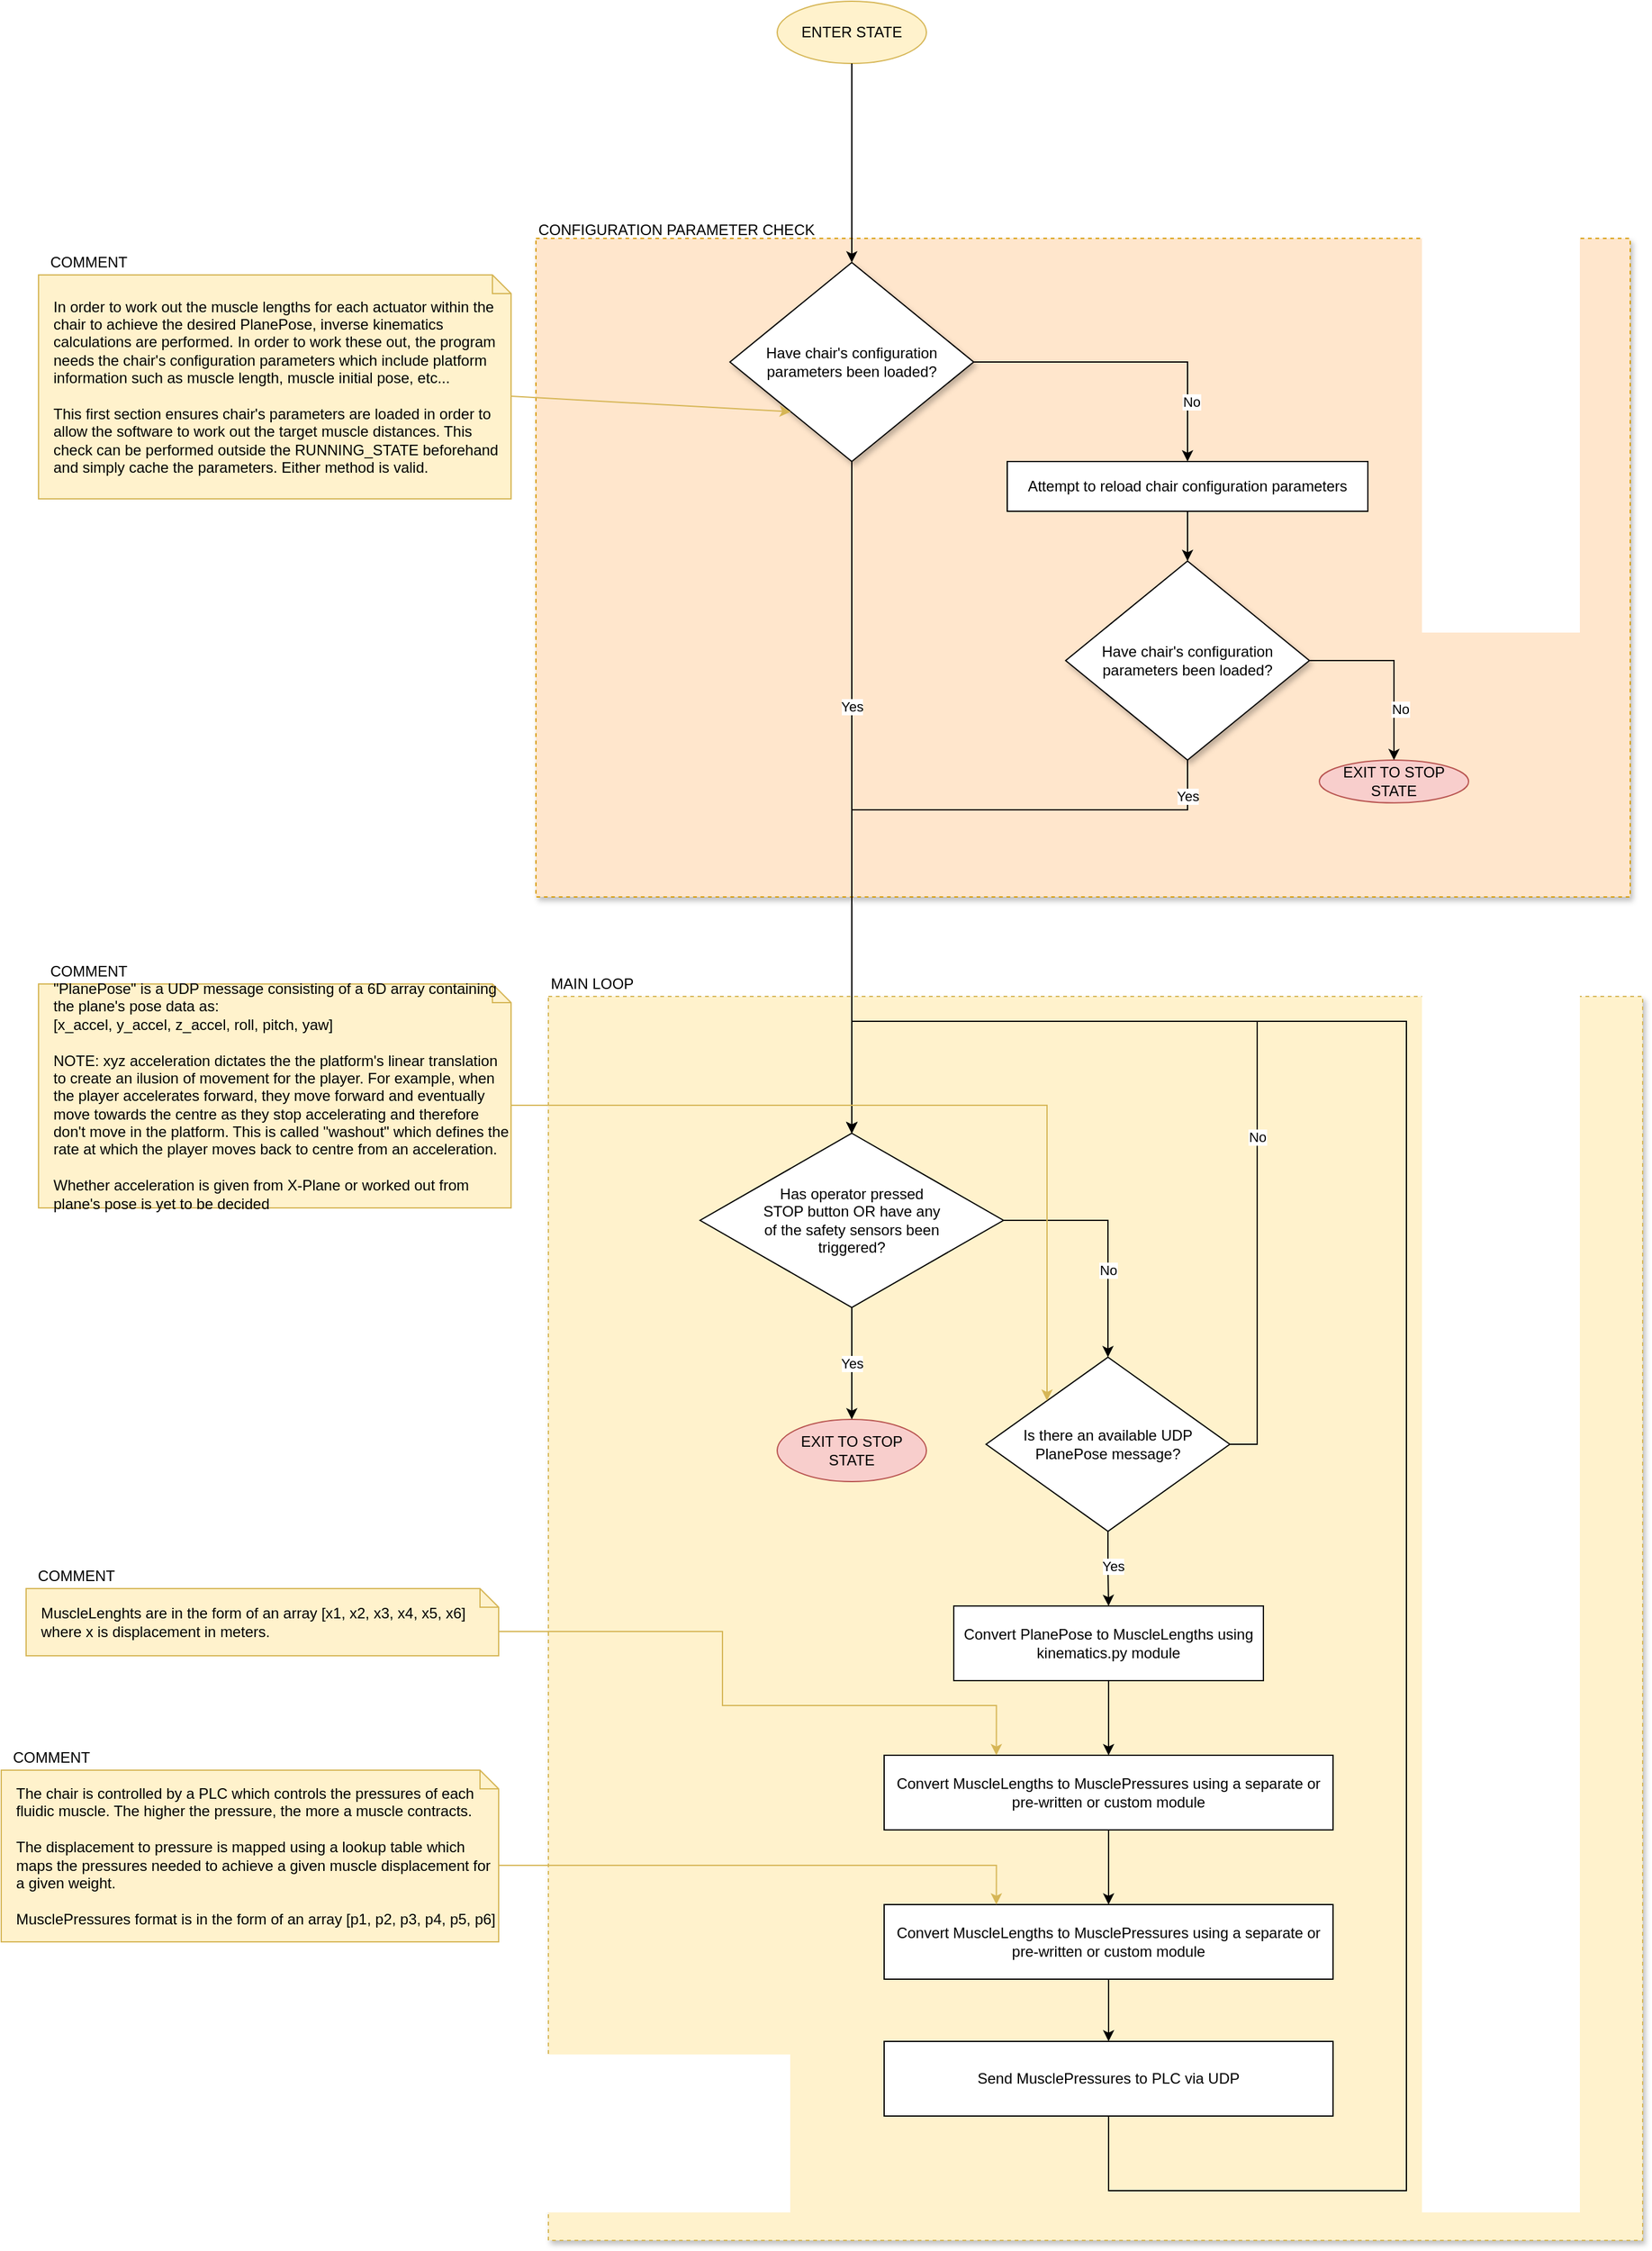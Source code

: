 <mxfile version="13.9.9" type="device"><diagram id="yDqbvoxQ-KwT4kxnPS0H" name="Page-1"><mxGraphModel dx="3003" dy="2743" grid="1" gridSize="10" guides="1" tooltips="1" connect="1" arrows="1" fold="1" page="1" pageScale="1" pageWidth="827" pageHeight="1169" math="0" shadow="0"><root><mxCell id="0"/><mxCell id="1" parent="0"/><mxCell id="LP8kfnl52lesQMISlr4k-54" value="a" style="rounded=0;whiteSpace=wrap;html=1;shadow=1;dashed=1;fillColor=#fff2cc;strokeColor=#d6b656;" vertex="1" parent="1"><mxGeometry x="170" y="630" width="880" height="1000" as="geometry"/></mxCell><mxCell id="LP8kfnl52lesQMISlr4k-45" value="" style="group;" vertex="1" connectable="0" parent="1"><mxGeometry x="150" width="890" height="550" as="geometry"/></mxCell><mxCell id="LP8kfnl52lesQMISlr4k-42" value="" style="rounded=0;whiteSpace=wrap;html=1;shadow=1;dashed=1;fillColor=#ffe6cc;strokeColor=#d79b00;" vertex="1" parent="LP8kfnl52lesQMISlr4k-45"><mxGeometry x="10" y="20.625" width="880" height="529.375" as="geometry"/></mxCell><mxCell id="LP8kfnl52lesQMISlr4k-43" value="CONFIGURATION PARAMETER CHECK" style="text;html=1;strokeColor=none;fillColor=none;align=left;verticalAlign=middle;whiteSpace=wrap;rounded=0;shadow=1;dashed=1;" vertex="1" parent="LP8kfnl52lesQMISlr4k-45"><mxGeometry x="10" y="6.875" width="250" height="13.75" as="geometry"/></mxCell><mxCell id="LP8kfnl52lesQMISlr4k-3" value="EXIT TO STOP STATE" style="ellipse;whiteSpace=wrap;html=1;fillColor=#f8cecc;strokeColor=#b85450;" vertex="1" parent="LP8kfnl52lesQMISlr4k-45"><mxGeometry x="640" y="440.005" width="120" height="34.375" as="geometry"/></mxCell><mxCell id="LP8kfnl52lesQMISlr4k-4" value="Yes" style="edgeStyle=orthogonalEdgeStyle;rounded=0;orthogonalLoop=1;jettySize=auto;html=1;" edge="1" parent="1" source="LP8kfnl52lesQMISlr4k-24" target="LP8kfnl52lesQMISlr4k-73"><mxGeometry x="-0.273" relative="1" as="geometry"><mxPoint x="414" y="860" as="targetPoint"/><mxPoint as="offset"/></mxGeometry></mxCell><mxCell id="LP8kfnl52lesQMISlr4k-1" value="ENTER STATE" style="ellipse;whiteSpace=wrap;html=1;fillColor=#fff2cc;strokeColor=#d6b656;" vertex="1" parent="1"><mxGeometry x="354" y="-170" width="120" height="50" as="geometry"/></mxCell><mxCell id="LP8kfnl52lesQMISlr4k-28" style="edgeStyle=orthogonalEdgeStyle;rounded=0;orthogonalLoop=1;jettySize=auto;html=1;exitX=1;exitY=0.5;exitDx=0;exitDy=0;entryX=0.5;entryY=0;entryDx=0;entryDy=0;" edge="1" parent="1" source="LP8kfnl52lesQMISlr4k-24" target="LP8kfnl52lesQMISlr4k-26"><mxGeometry relative="1" as="geometry"><Array as="points"><mxPoint x="684" y="120"/></Array></mxGeometry></mxCell><mxCell id="LP8kfnl52lesQMISlr4k-29" value="No" style="edgeLabel;html=1;align=center;verticalAlign=middle;resizable=0;points=[];" vertex="1" connectable="0" parent="LP8kfnl52lesQMISlr4k-28"><mxGeometry x="0.615" y="3" relative="1" as="geometry"><mxPoint as="offset"/></mxGeometry></mxCell><mxCell id="LP8kfnl52lesQMISlr4k-24" value="Have chair's configuration parameters been loaded?" style="rhombus;whiteSpace=wrap;html=1;shadow=1;spacing=20;" vertex="1" parent="1"><mxGeometry x="316" y="40" width="196" height="160" as="geometry"/></mxCell><mxCell id="LP8kfnl52lesQMISlr4k-25" value="" style="edgeStyle=orthogonalEdgeStyle;rounded=0;orthogonalLoop=1;jettySize=auto;html=1;" edge="1" parent="1" source="LP8kfnl52lesQMISlr4k-1" target="LP8kfnl52lesQMISlr4k-24"><mxGeometry relative="1" as="geometry"><mxPoint x="414" y="10" as="sourcePoint"/><mxPoint x="414" y="310" as="targetPoint"/></mxGeometry></mxCell><mxCell id="LP8kfnl52lesQMISlr4k-32" value="" style="edgeStyle=orthogonalEdgeStyle;rounded=0;orthogonalLoop=1;jettySize=auto;html=1;" edge="1" parent="1" source="LP8kfnl52lesQMISlr4k-26" target="LP8kfnl52lesQMISlr4k-31"><mxGeometry relative="1" as="geometry"/></mxCell><mxCell id="LP8kfnl52lesQMISlr4k-26" value="Attempt to reload chair configuration parameters" style="rounded=0;whiteSpace=wrap;html=1;" vertex="1" parent="1"><mxGeometry x="539" y="200" width="290" height="40" as="geometry"/></mxCell><mxCell id="LP8kfnl52lesQMISlr4k-33" style="edgeStyle=orthogonalEdgeStyle;rounded=0;orthogonalLoop=1;jettySize=auto;html=1;exitX=1;exitY=0.5;exitDx=0;exitDy=0;entryX=0.5;entryY=0;entryDx=0;entryDy=0;" edge="1" parent="1" source="LP8kfnl52lesQMISlr4k-31" target="LP8kfnl52lesQMISlr4k-3"><mxGeometry relative="1" as="geometry"/></mxCell><mxCell id="LP8kfnl52lesQMISlr4k-34" value="No" style="edgeLabel;html=1;align=center;verticalAlign=middle;resizable=0;points=[];" vertex="1" connectable="0" parent="LP8kfnl52lesQMISlr4k-33"><mxGeometry x="0.447" y="5" relative="1" as="geometry"><mxPoint as="offset"/></mxGeometry></mxCell><mxCell id="LP8kfnl52lesQMISlr4k-36" value="Yes" style="edgeStyle=orthogonalEdgeStyle;rounded=0;orthogonalLoop=1;jettySize=auto;html=1;exitX=0.5;exitY=1;exitDx=0;exitDy=0;entryX=0.5;entryY=0;entryDx=0;entryDy=0;" edge="1" parent="1" source="LP8kfnl52lesQMISlr4k-31" target="LP8kfnl52lesQMISlr4k-73"><mxGeometry x="-0.9" relative="1" as="geometry"><mxPoint x="370" y="830" as="targetPoint"/><Array as="points"><mxPoint x="684" y="480"/><mxPoint x="414" y="480"/></Array><mxPoint as="offset"/></mxGeometry></mxCell><mxCell id="LP8kfnl52lesQMISlr4k-31" value="Have chair's configuration parameters been loaded?" style="rhombus;whiteSpace=wrap;html=1;shadow=1;spacing=20;" vertex="1" parent="1"><mxGeometry x="586" y="280" width="196" height="160" as="geometry"/></mxCell><mxCell id="LP8kfnl52lesQMISlr4k-37" value="" style="endArrow=classic;html=1;entryX=0;entryY=1;entryDx=0;entryDy=0;exitX=0;exitY=0;exitDx=380;exitDy=97.5;exitPerimeter=0;fillColor=#fff2cc;strokeColor=#d6b656;" edge="1" parent="1" source="LP8kfnl52lesQMISlr4k-35" target="LP8kfnl52lesQMISlr4k-24"><mxGeometry width="50" height="50" relative="1" as="geometry"><mxPoint x="190.58" y="185.72" as="sourcePoint"/><mxPoint x="289" y="200" as="targetPoint"/></mxGeometry></mxCell><mxCell id="LP8kfnl52lesQMISlr4k-39" value="" style="group" vertex="1" connectable="0" parent="1"><mxGeometry x="-240" y="600" width="380" height="200" as="geometry"/></mxCell><mxCell id="LP8kfnl52lesQMISlr4k-12" value="&quot;PlanePose&quot; is a UDP message consisting of a 6D array containing the plane's pose data as:&lt;br&gt;[x_accel, y_accel, z_accel, roll, pitch, yaw]&lt;br&gt;&lt;br&gt;NOTE: xyz acceleration dictates the the platform's linear translation to create an ilusion of movement for the player. For example, when the player accelerates forward, they move forward and eventually move towards the centre as they stop accelerating and therefore don't move in the platform. This is called &quot;washout&quot; which defines the rate at which the player moves back to centre from an acceleration.&lt;br&gt;&lt;br&gt;Whether acceleration is given from X-Plane or worked out from plane's pose is yet to be decided" style="shape=note;size=15;align=left;spacingLeft=10;html=1;whiteSpace=wrap;fillColor=#fff2cc;strokeColor=#d6b656;" vertex="1" parent="LP8kfnl52lesQMISlr4k-39"><mxGeometry y="20" width="380" height="180" as="geometry"/></mxCell><mxCell id="LP8kfnl52lesQMISlr4k-38" value="COMMENT" style="text;html=1;align=center;verticalAlign=middle;resizable=0;points=[];autosize=1;" vertex="1" parent="LP8kfnl52lesQMISlr4k-39"><mxGeometry width="80" height="20" as="geometry"/></mxCell><mxCell id="LP8kfnl52lesQMISlr4k-41" value="" style="group" vertex="1" connectable="0" parent="1"><mxGeometry x="-240" y="30" width="380" height="200" as="geometry"/></mxCell><mxCell id="LP8kfnl52lesQMISlr4k-35" value="In order to work out the muscle lengths for each actuator within the chair to achieve the desired PlanePose, inverse kinematics calculations are performed. In order to work these out, the program needs the chair's configuration parameters which include platform information such as muscle length, muscle initial pose, etc...&lt;br&gt;&lt;br&gt;This first section ensures chair's parameters are loaded in order to allow the software to work out the target muscle distances. This check can be performed outside the RUNNING_STATE beforehand and simply cache the parameters. Either method is valid." style="shape=note;size=15;align=left;spacingLeft=10;html=1;whiteSpace=wrap;fillColor=#fff2cc;strokeColor=#d6b656;" vertex="1" parent="LP8kfnl52lesQMISlr4k-41"><mxGeometry y="20" width="380" height="180" as="geometry"/></mxCell><mxCell id="LP8kfnl52lesQMISlr4k-40" value="COMMENT" style="text;html=1;align=center;verticalAlign=middle;resizable=0;points=[];autosize=1;" vertex="1" parent="LP8kfnl52lesQMISlr4k-41"><mxGeometry width="80" height="20" as="geometry"/></mxCell><mxCell id="LP8kfnl52lesQMISlr4k-55" value="MAIN LOOP" style="text;html=1;strokeColor=none;fillColor=none;align=left;verticalAlign=middle;whiteSpace=wrap;rounded=0;shadow=1;dashed=1;" vertex="1" parent="1"><mxGeometry x="170" y="610" width="159" height="20" as="geometry"/></mxCell><mxCell id="LP8kfnl52lesQMISlr4k-56" value="EXIT TO STOP STATE" style="ellipse;whiteSpace=wrap;html=1;fillColor=#f8cecc;strokeColor=#b85450;" vertex="1" parent="1"><mxGeometry x="354" y="970" width="120" height="50" as="geometry"/></mxCell><mxCell id="LP8kfnl52lesQMISlr4k-60" style="edgeStyle=orthogonalEdgeStyle;rounded=0;orthogonalLoop=1;jettySize=auto;html=1;exitX=0.5;exitY=1;exitDx=0;exitDy=0;" edge="1" parent="1" source="LP8kfnl52lesQMISlr4k-8" target="LP8kfnl52lesQMISlr4k-59"><mxGeometry x="160" y="650" as="geometry"/></mxCell><mxCell id="LP8kfnl52lesQMISlr4k-8" value="Convert PlanePose to MuscleLengths using kinematics.py module" style="rounded=0;whiteSpace=wrap;html=1;" vertex="1" parent="1"><mxGeometry x="496" y="1120" width="249" height="60" as="geometry"/></mxCell><mxCell id="LP8kfnl52lesQMISlr4k-2" value="Is there an available UDP PlanePose message?" style="rhombus;whiteSpace=wrap;html=1;spacing=20;" vertex="1" parent="1"><mxGeometry x="522" y="920" width="196" height="140" as="geometry"/></mxCell><mxCell id="LP8kfnl52lesQMISlr4k-7" style="edgeStyle=orthogonalEdgeStyle;rounded=0;orthogonalLoop=1;jettySize=auto;html=1;exitX=0.5;exitY=1;exitDx=0;exitDy=0;entryX=0.5;entryY=0;entryDx=0;entryDy=0;" edge="1" parent="1" source="LP8kfnl52lesQMISlr4k-2" target="LP8kfnl52lesQMISlr4k-8"><mxGeometry x="160" y="650" as="geometry"><mxPoint x="415" y="1119.97" as="targetPoint"/></mxGeometry></mxCell><mxCell id="LP8kfnl52lesQMISlr4k-58" value="Yes" style="edgeLabel;html=1;align=center;verticalAlign=middle;resizable=0;points=[];" vertex="1" connectable="0" parent="LP8kfnl52lesQMISlr4k-7"><mxGeometry x="-0.067" y="4" relative="1" as="geometry"><mxPoint as="offset"/></mxGeometry></mxCell><mxCell id="LP8kfnl52lesQMISlr4k-5" style="edgeStyle=orthogonalEdgeStyle;rounded=0;orthogonalLoop=1;jettySize=auto;html=1;exitX=1;exitY=0.5;exitDx=0;exitDy=0;entryX=0.5;entryY=0;entryDx=0;entryDy=0;" edge="1" parent="1" source="LP8kfnl52lesQMISlr4k-2" target="LP8kfnl52lesQMISlr4k-73"><mxGeometry x="160" y="650" as="geometry"><mxPoint x="320" y="640" as="targetPoint"/><Array as="points"><mxPoint x="740" y="990"/><mxPoint x="740" y="650"/><mxPoint x="414" y="650"/></Array></mxGeometry></mxCell><mxCell id="LP8kfnl52lesQMISlr4k-6" value="No" style="edgeLabel;html=1;align=center;verticalAlign=middle;resizable=0;points=[];" vertex="1" connectable="0" parent="LP8kfnl52lesQMISlr4k-5"><mxGeometry x="-0.356" y="6" relative="1" as="geometry"><mxPoint x="6" y="-19" as="offset"/></mxGeometry></mxCell><mxCell id="LP8kfnl52lesQMISlr4k-62" style="edgeStyle=orthogonalEdgeStyle;rounded=0;orthogonalLoop=1;jettySize=auto;html=1;exitX=0.5;exitY=1;exitDx=0;exitDy=0;" edge="1" parent="1" source="LP8kfnl52lesQMISlr4k-59" target="LP8kfnl52lesQMISlr4k-61"><mxGeometry x="160" y="650" as="geometry"/></mxCell><mxCell id="LP8kfnl52lesQMISlr4k-59" value="Convert MuscleLengths to MusclePressures using a separate or&lt;br&gt;pre-written or custom module" style="rounded=0;whiteSpace=wrap;html=1;" vertex="1" parent="1"><mxGeometry x="440" y="1240" width="361" height="60" as="geometry"/></mxCell><mxCell id="LP8kfnl52lesQMISlr4k-64" style="edgeStyle=orthogonalEdgeStyle;rounded=0;orthogonalLoop=1;jettySize=auto;html=1;exitX=0.5;exitY=1;exitDx=0;exitDy=0;" edge="1" parent="1" source="LP8kfnl52lesQMISlr4k-61" target="LP8kfnl52lesQMISlr4k-63"><mxGeometry x="160" y="650" as="geometry"/></mxCell><mxCell id="LP8kfnl52lesQMISlr4k-61" value="Convert MuscleLengths to MusclePressures using a separate or&lt;br&gt;pre-written or custom module" style="rounded=0;whiteSpace=wrap;html=1;" vertex="1" parent="1"><mxGeometry x="440" y="1360" width="361" height="60" as="geometry"/></mxCell><mxCell id="LP8kfnl52lesQMISlr4k-63" value="Send MusclePressures to PLC via UDP" style="rounded=0;whiteSpace=wrap;html=1;" vertex="1" parent="1"><mxGeometry x="440" y="1470" width="361" height="60" as="geometry"/></mxCell><mxCell id="LP8kfnl52lesQMISlr4k-71" style="edgeStyle=orthogonalEdgeStyle;rounded=0;orthogonalLoop=1;jettySize=auto;html=1;exitX=0.5;exitY=1;exitDx=0;exitDy=0;entryX=0.5;entryY=0;entryDx=0;entryDy=0;" edge="1" parent="1" source="LP8kfnl52lesQMISlr4k-63" target="LP8kfnl52lesQMISlr4k-73"><mxGeometry x="160" y="650" as="geometry"><mxPoint x="668" y="1169.94" as="sourcePoint"/><mxPoint x="390" y="650" as="targetPoint"/><Array as="points"><mxPoint x="621" y="1590"/><mxPoint x="860" y="1590"/><mxPoint x="860" y="650"/><mxPoint x="414" y="650"/></Array></mxGeometry></mxCell><mxCell id="LP8kfnl52lesQMISlr4k-94" value="Yes" style="edgeStyle=orthogonalEdgeStyle;rounded=0;orthogonalLoop=1;jettySize=auto;html=1;" edge="1" parent="1" source="LP8kfnl52lesQMISlr4k-73" target="LP8kfnl52lesQMISlr4k-56"><mxGeometry relative="1" as="geometry"/></mxCell><mxCell id="LP8kfnl52lesQMISlr4k-99" value="No" style="edgeStyle=orthogonalEdgeStyle;rounded=0;orthogonalLoop=1;jettySize=auto;html=1;exitX=1;exitY=0.5;exitDx=0;exitDy=0;entryX=0.5;entryY=0;entryDx=0;entryDy=0;" edge="1" parent="1" source="LP8kfnl52lesQMISlr4k-73" target="LP8kfnl52lesQMISlr4k-2"><mxGeometry x="0.278" relative="1" as="geometry"><mxPoint as="offset"/></mxGeometry></mxCell><mxCell id="LP8kfnl52lesQMISlr4k-73" value="Has operator pressed STOP button OR have any of the safety sensors been triggered?" style="rhombus;whiteSpace=wrap;html=1;spacing=50;" vertex="1" parent="1"><mxGeometry x="292" y="740" width="244" height="140" as="geometry"/></mxCell><mxCell id="LP8kfnl52lesQMISlr4k-97" style="edgeStyle=orthogonalEdgeStyle;rounded=0;orthogonalLoop=1;jettySize=auto;html=1;exitX=0;exitY=0;exitDx=380;exitDy=97.5;exitPerimeter=0;entryX=0;entryY=0;entryDx=0;entryDy=0;fillColor=#fff2cc;strokeColor=#d6b656;" edge="1" parent="1" source="LP8kfnl52lesQMISlr4k-12" target="LP8kfnl52lesQMISlr4k-2"><mxGeometry relative="1" as="geometry"/></mxCell><mxCell id="LP8kfnl52lesQMISlr4k-100" value="" style="group" vertex="1" connectable="0" parent="1"><mxGeometry x="-250" y="1240" width="380" height="150" as="geometry"/></mxCell><mxCell id="LP8kfnl52lesQMISlr4k-101" value="The chair is controlled by a PLC which controls the pressures of each fluidic muscle. The higher the pressure, the more a muscle contracts.&lt;br&gt;&lt;br&gt;The displacement to pressure is mapped using a lookup table which maps the pressures needed to achieve a given muscle displacement for a given weight.&lt;br&gt;&lt;br&gt;MusclePressures format is in the form of an array [p1, p2, p3, p4, p5, p6]" style="shape=note;size=15;align=left;spacingLeft=10;html=1;whiteSpace=wrap;fillColor=#fff2cc;strokeColor=#d6b656;" vertex="1" parent="LP8kfnl52lesQMISlr4k-100"><mxGeometry x="-20" y="12" width="400" height="138" as="geometry"/></mxCell><mxCell id="LP8kfnl52lesQMISlr4k-102" value="COMMENT" style="text;html=1;align=center;verticalAlign=middle;resizable=0;points=[];autosize=1;" vertex="1" parent="LP8kfnl52lesQMISlr4k-100"><mxGeometry x="-20" y="-8" width="80" height="20" as="geometry"/></mxCell><mxCell id="LP8kfnl52lesQMISlr4k-103" value="" style="group" vertex="1" connectable="0" parent="1"><mxGeometry x="-250" y="1100" width="380" height="60" as="geometry"/></mxCell><mxCell id="LP8kfnl52lesQMISlr4k-106" value="" style="group" vertex="1" connectable="0" parent="LP8kfnl52lesQMISlr4k-103"><mxGeometry y="-14" width="380" height="74" as="geometry"/></mxCell><mxCell id="LP8kfnl52lesQMISlr4k-104" value="MuscleLenghts are in the form of an array [x1, x2, x3, x4, x5, x6] where x is displacement in meters." style="shape=note;size=15;align=left;spacingLeft=10;html=1;whiteSpace=wrap;fillColor=#fff2cc;strokeColor=#d6b656;" vertex="1" parent="LP8kfnl52lesQMISlr4k-106"><mxGeometry y="20" width="380" height="54.0" as="geometry"/></mxCell><mxCell id="LP8kfnl52lesQMISlr4k-105" value="COMMENT" style="text;html=1;align=center;verticalAlign=middle;resizable=0;points=[];autosize=1;" vertex="1" parent="LP8kfnl52lesQMISlr4k-106"><mxGeometry width="80" height="20" as="geometry"/></mxCell><mxCell id="LP8kfnl52lesQMISlr4k-107" style="edgeStyle=orthogonalEdgeStyle;rounded=0;orthogonalLoop=1;jettySize=auto;html=1;exitX=0;exitY=0;exitDx=380;exitDy=34.5;exitPerimeter=0;entryX=0.25;entryY=0;entryDx=0;entryDy=0;fillColor=#fff2cc;strokeColor=#d6b656;" edge="1" parent="1" source="LP8kfnl52lesQMISlr4k-104" target="LP8kfnl52lesQMISlr4k-59"><mxGeometry relative="1" as="geometry"><mxPoint x="150" y="727.5" as="sourcePoint"/><mxPoint x="581.0" y="965" as="targetPoint"/><Array as="points"><mxPoint x="310" y="1141"/><mxPoint x="310" y="1200"/><mxPoint x="530" y="1200"/></Array></mxGeometry></mxCell><mxCell id="LP8kfnl52lesQMISlr4k-108" style="edgeStyle=orthogonalEdgeStyle;rounded=0;orthogonalLoop=1;jettySize=auto;html=1;exitX=0;exitY=0;exitDx=400;exitDy=76.5;exitPerimeter=0;entryX=0.25;entryY=0;entryDx=0;entryDy=0;fillColor=#fff2cc;strokeColor=#d6b656;" edge="1" parent="1" source="LP8kfnl52lesQMISlr4k-101" target="LP8kfnl52lesQMISlr4k-61"><mxGeometry relative="1" as="geometry"><mxPoint x="160" y="910.5" as="sourcePoint"/><mxPoint x="568.25" y="1130" as="targetPoint"/><Array as="points"><mxPoint x="530" y="1329"/></Array></mxGeometry></mxCell></root></mxGraphModel></diagram></mxfile>